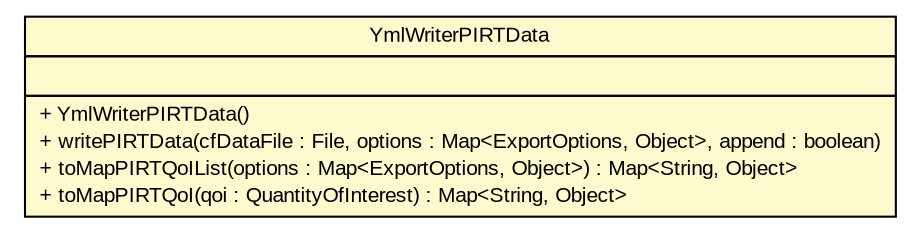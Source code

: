 #!/usr/local/bin/dot
#
# Class diagram 
# Generated by UMLGraph version R5_6-24-gf6e263 (http://www.umlgraph.org/)
#

digraph G {
	edge [fontname="arial",fontsize=10,labelfontname="arial",labelfontsize=10];
	node [fontname="arial",fontsize=10,shape=plaintext];
	nodesep=0.25;
	ranksep=0.5;
	// gov.sandia.cf.application.configuration.pirt.YmlWriterPIRTData
	c462146 [label=<<table title="gov.sandia.cf.application.configuration.pirt.YmlWriterPIRTData" border="0" cellborder="1" cellspacing="0" cellpadding="2" port="p" bgcolor="lemonChiffon" href="./YmlWriterPIRTData.html">
		<tr><td><table border="0" cellspacing="0" cellpadding="1">
<tr><td align="center" balign="center"> YmlWriterPIRTData </td></tr>
		</table></td></tr>
		<tr><td><table border="0" cellspacing="0" cellpadding="1">
<tr><td align="left" balign="left">  </td></tr>
		</table></td></tr>
		<tr><td><table border="0" cellspacing="0" cellpadding="1">
<tr><td align="left" balign="left"> + YmlWriterPIRTData() </td></tr>
<tr><td align="left" balign="left"> + writePIRTData(cfDataFile : File, options : Map&lt;ExportOptions, Object&gt;, append : boolean) </td></tr>
<tr><td align="left" balign="left"> + toMapPIRTQoIList(options : Map&lt;ExportOptions, Object&gt;) : Map&lt;String, Object&gt; </td></tr>
<tr><td align="left" balign="left"> + toMapPIRTQoI(qoi : QuantityOfInterest) : Map&lt;String, Object&gt; </td></tr>
		</table></td></tr>
		</table>>, URL="./YmlWriterPIRTData.html", fontname="arial", fontcolor="black", fontsize=10.0];
}

